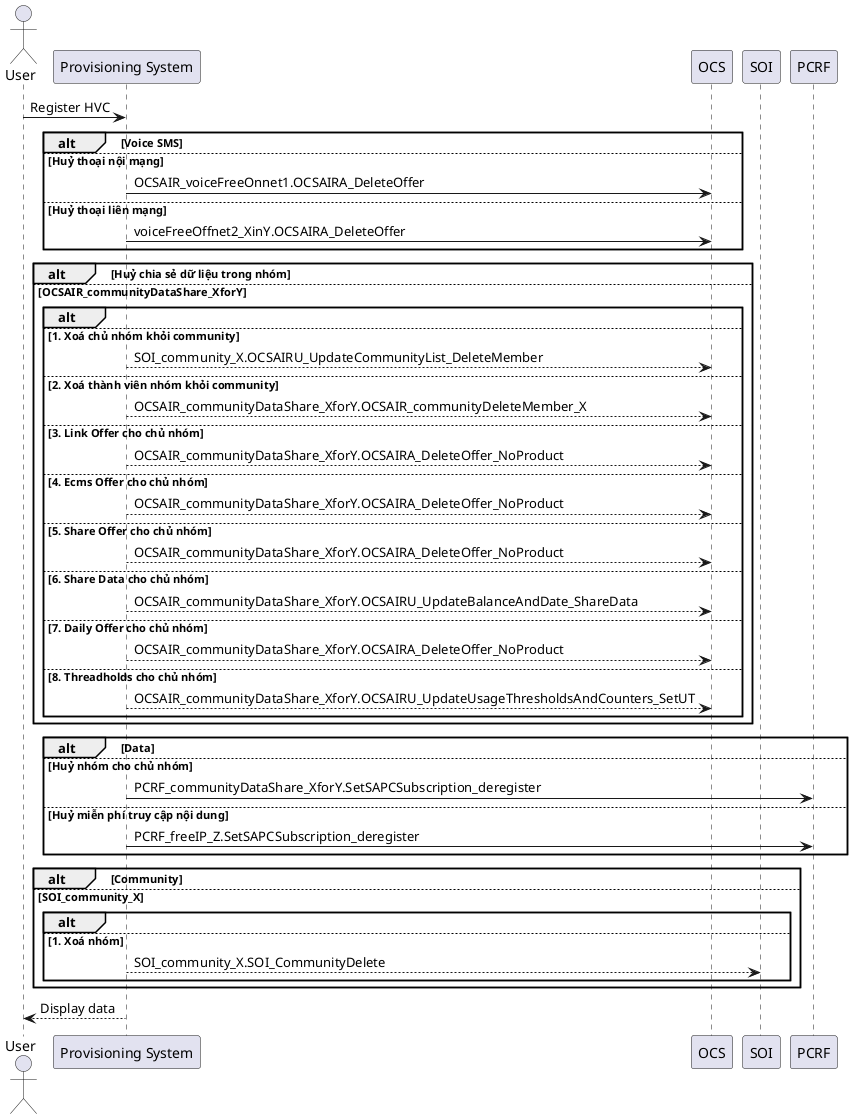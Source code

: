 @startuml
actor User
participant "Provisioning System" as pro
participant "OCS" as ocs
participant "SOI" as soi
participant "PCRF" as pcrf

User -> pro: Register HVC

alt Voice SMS
else Huỷ thoại nội mạng
pro -> ocs: OCSAIR_voiceFreeOnnet1.OCSAIRA_DeleteOffer
else Huỷ thoại liên mạng
pro -> ocs: voiceFreeOffnet2_XinY.OCSAIRA_DeleteOffer
end

alt Huỷ chia sẻ dữ liệu trong nhóm
else OCSAIR_communityDataShare_XforY
    alt
        else 1. Xoá chủ nhóm khỏi community
            pro -->ocs: SOI_community_X.OCSAIRU_UpdateCommunityList_DeleteMember
        else 2. Xoá thành viên nhóm khỏi community
            pro --> ocs: OCSAIR_communityDataShare_XforY.OCSAIR_communityDeleteMember_X
        else 3. Link Offer cho chủ nhóm
            pro -->ocs: OCSAIR_communityDataShare_XforY.OCSAIRA_DeleteOffer_NoProduct
        else 4. Ecms Offer cho chủ nhóm
            pro -->ocs: OCSAIR_communityDataShare_XforY.OCSAIRA_DeleteOffer_NoProduct
        else 5. Share Offer cho chủ nhóm
            pro -->ocs: OCSAIR_communityDataShare_XforY.OCSAIRA_DeleteOffer_NoProduct
        else 6. Share Data cho chủ nhóm
            pro -->ocs: OCSAIR_communityDataShare_XforY.OCSAIRU_UpdateBalanceAndDate_ShareData
        else 7. Daily Offer cho chủ nhóm
            pro -->ocs: OCSAIR_communityDataShare_XforY.OCSAIRA_DeleteOffer_NoProduct
        else 8. Threadholds cho chủ nhóm
            pro -->ocs: OCSAIR_communityDataShare_XforY.OCSAIRU_UpdateUsageThresholdsAndCounters_SetUT
    end
end

alt Data
    else Huỷ nhóm cho chủ nhóm
        pro -> pcrf: PCRF_communityDataShare_XforY.SetSAPCSubscription_deregister
    else Huỷ miễn phí truy cập nội dung
        pro -> pcrf: PCRF_freeIP_Z.SetSAPCSubscription_deregister
end
alt Community
    else SOI_community_X
    alt
        else 1. Xoá nhóm
            pro -->soi: SOI_community_X.SOI_CommunityDelete

    end
end
pro --> User: Display data
@enduml

